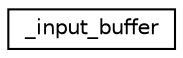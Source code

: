 digraph "Graphical Class Hierarchy"
{
  edge [fontname="Helvetica",fontsize="10",labelfontname="Helvetica",labelfontsize="10"];
  node [fontname="Helvetica",fontsize="10",shape=record];
  rankdir="LR";
  Node1 [label="_input_buffer",height=0.2,width=0.4,color="black", fillcolor="white", style="filled",URL="$struct__input__buffer.html"];
}
